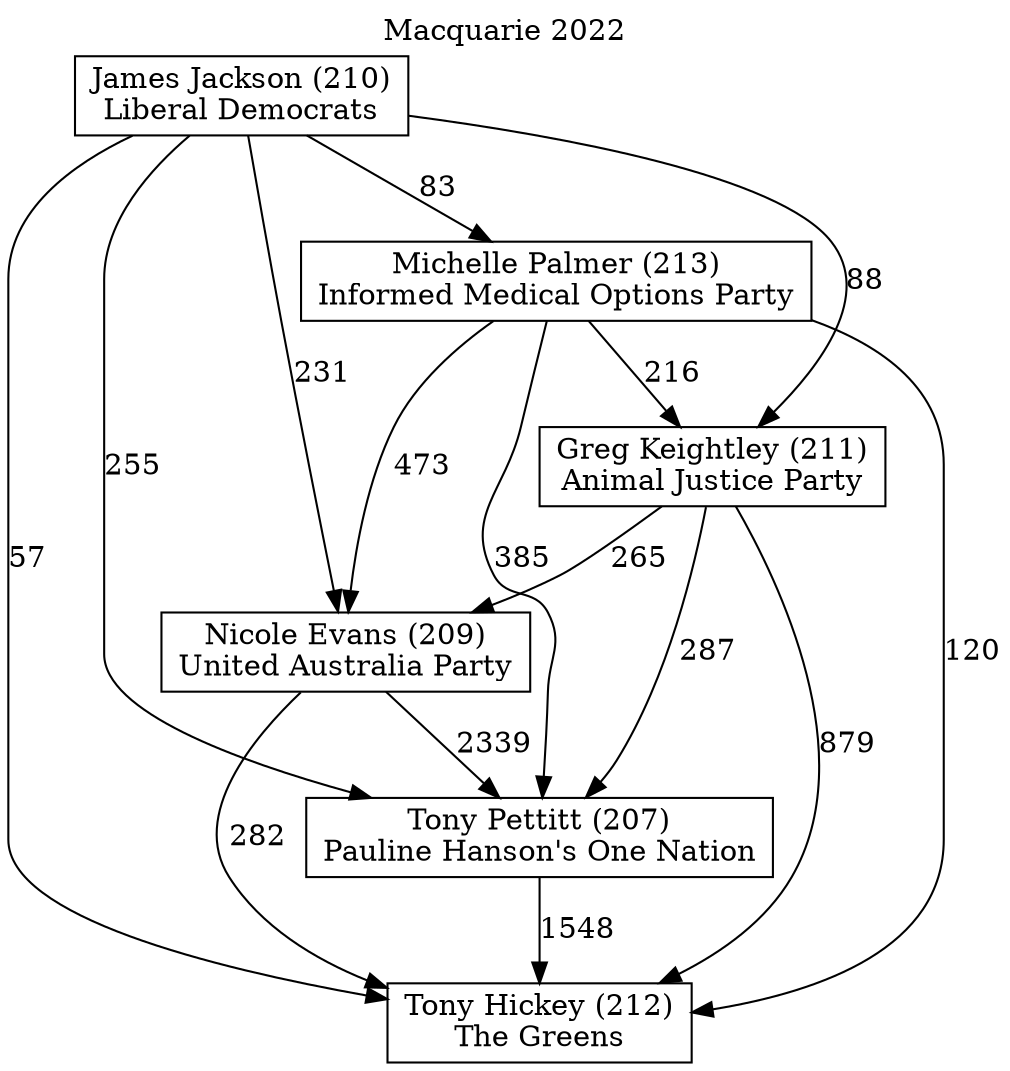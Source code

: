 // House preference flow
digraph "Tony Hickey (212)_Macquarie_2022" {
	graph [label="Macquarie 2022" labelloc=t]
	node [shape=box]
	"Tony Hickey (212)" [label="Tony Hickey (212)
The Greens"]
	"Tony Pettitt (207)" [label="Tony Pettitt (207)
Pauline Hanson's One Nation"]
	"Nicole Evans (209)" [label="Nicole Evans (209)
United Australia Party"]
	"Greg Keightley (211)" [label="Greg Keightley (211)
Animal Justice Party"]
	"Michelle Palmer (213)" [label="Michelle Palmer (213)
Informed Medical Options Party"]
	"James Jackson (210)" [label="James Jackson (210)
Liberal Democrats"]
	"Tony Hickey (212)" [label="Tony Hickey (212)
The Greens"]
	"Nicole Evans (209)" [label="Nicole Evans (209)
United Australia Party"]
	"Greg Keightley (211)" [label="Greg Keightley (211)
Animal Justice Party"]
	"Michelle Palmer (213)" [label="Michelle Palmer (213)
Informed Medical Options Party"]
	"James Jackson (210)" [label="James Jackson (210)
Liberal Democrats"]
	"Tony Hickey (212)" [label="Tony Hickey (212)
The Greens"]
	"Greg Keightley (211)" [label="Greg Keightley (211)
Animal Justice Party"]
	"Michelle Palmer (213)" [label="Michelle Palmer (213)
Informed Medical Options Party"]
	"James Jackson (210)" [label="James Jackson (210)
Liberal Democrats"]
	"Tony Hickey (212)" [label="Tony Hickey (212)
The Greens"]
	"Michelle Palmer (213)" [label="Michelle Palmer (213)
Informed Medical Options Party"]
	"James Jackson (210)" [label="James Jackson (210)
Liberal Democrats"]
	"Tony Hickey (212)" [label="Tony Hickey (212)
The Greens"]
	"James Jackson (210)" [label="James Jackson (210)
Liberal Democrats"]
	"James Jackson (210)" [label="James Jackson (210)
Liberal Democrats"]
	"Michelle Palmer (213)" [label="Michelle Palmer (213)
Informed Medical Options Party"]
	"James Jackson (210)" [label="James Jackson (210)
Liberal Democrats"]
	"James Jackson (210)" [label="James Jackson (210)
Liberal Democrats"]
	"Greg Keightley (211)" [label="Greg Keightley (211)
Animal Justice Party"]
	"Michelle Palmer (213)" [label="Michelle Palmer (213)
Informed Medical Options Party"]
	"James Jackson (210)" [label="James Jackson (210)
Liberal Democrats"]
	"Greg Keightley (211)" [label="Greg Keightley (211)
Animal Justice Party"]
	"James Jackson (210)" [label="James Jackson (210)
Liberal Democrats"]
	"James Jackson (210)" [label="James Jackson (210)
Liberal Democrats"]
	"Michelle Palmer (213)" [label="Michelle Palmer (213)
Informed Medical Options Party"]
	"James Jackson (210)" [label="James Jackson (210)
Liberal Democrats"]
	"James Jackson (210)" [label="James Jackson (210)
Liberal Democrats"]
	"Nicole Evans (209)" [label="Nicole Evans (209)
United Australia Party"]
	"Greg Keightley (211)" [label="Greg Keightley (211)
Animal Justice Party"]
	"Michelle Palmer (213)" [label="Michelle Palmer (213)
Informed Medical Options Party"]
	"James Jackson (210)" [label="James Jackson (210)
Liberal Democrats"]
	"Nicole Evans (209)" [label="Nicole Evans (209)
United Australia Party"]
	"Michelle Palmer (213)" [label="Michelle Palmer (213)
Informed Medical Options Party"]
	"James Jackson (210)" [label="James Jackson (210)
Liberal Democrats"]
	"Nicole Evans (209)" [label="Nicole Evans (209)
United Australia Party"]
	"James Jackson (210)" [label="James Jackson (210)
Liberal Democrats"]
	"James Jackson (210)" [label="James Jackson (210)
Liberal Democrats"]
	"Michelle Palmer (213)" [label="Michelle Palmer (213)
Informed Medical Options Party"]
	"James Jackson (210)" [label="James Jackson (210)
Liberal Democrats"]
	"James Jackson (210)" [label="James Jackson (210)
Liberal Democrats"]
	"Greg Keightley (211)" [label="Greg Keightley (211)
Animal Justice Party"]
	"Michelle Palmer (213)" [label="Michelle Palmer (213)
Informed Medical Options Party"]
	"James Jackson (210)" [label="James Jackson (210)
Liberal Democrats"]
	"Greg Keightley (211)" [label="Greg Keightley (211)
Animal Justice Party"]
	"James Jackson (210)" [label="James Jackson (210)
Liberal Democrats"]
	"James Jackson (210)" [label="James Jackson (210)
Liberal Democrats"]
	"Michelle Palmer (213)" [label="Michelle Palmer (213)
Informed Medical Options Party"]
	"James Jackson (210)" [label="James Jackson (210)
Liberal Democrats"]
	"James Jackson (210)" [label="James Jackson (210)
Liberal Democrats"]
	"Tony Pettitt (207)" [label="Tony Pettitt (207)
Pauline Hanson's One Nation"]
	"Nicole Evans (209)" [label="Nicole Evans (209)
United Australia Party"]
	"Greg Keightley (211)" [label="Greg Keightley (211)
Animal Justice Party"]
	"Michelle Palmer (213)" [label="Michelle Palmer (213)
Informed Medical Options Party"]
	"James Jackson (210)" [label="James Jackson (210)
Liberal Democrats"]
	"Tony Pettitt (207)" [label="Tony Pettitt (207)
Pauline Hanson's One Nation"]
	"Greg Keightley (211)" [label="Greg Keightley (211)
Animal Justice Party"]
	"Michelle Palmer (213)" [label="Michelle Palmer (213)
Informed Medical Options Party"]
	"James Jackson (210)" [label="James Jackson (210)
Liberal Democrats"]
	"Tony Pettitt (207)" [label="Tony Pettitt (207)
Pauline Hanson's One Nation"]
	"Michelle Palmer (213)" [label="Michelle Palmer (213)
Informed Medical Options Party"]
	"James Jackson (210)" [label="James Jackson (210)
Liberal Democrats"]
	"Tony Pettitt (207)" [label="Tony Pettitt (207)
Pauline Hanson's One Nation"]
	"James Jackson (210)" [label="James Jackson (210)
Liberal Democrats"]
	"James Jackson (210)" [label="James Jackson (210)
Liberal Democrats"]
	"Michelle Palmer (213)" [label="Michelle Palmer (213)
Informed Medical Options Party"]
	"James Jackson (210)" [label="James Jackson (210)
Liberal Democrats"]
	"James Jackson (210)" [label="James Jackson (210)
Liberal Democrats"]
	"Greg Keightley (211)" [label="Greg Keightley (211)
Animal Justice Party"]
	"Michelle Palmer (213)" [label="Michelle Palmer (213)
Informed Medical Options Party"]
	"James Jackson (210)" [label="James Jackson (210)
Liberal Democrats"]
	"Greg Keightley (211)" [label="Greg Keightley (211)
Animal Justice Party"]
	"James Jackson (210)" [label="James Jackson (210)
Liberal Democrats"]
	"James Jackson (210)" [label="James Jackson (210)
Liberal Democrats"]
	"Michelle Palmer (213)" [label="Michelle Palmer (213)
Informed Medical Options Party"]
	"James Jackson (210)" [label="James Jackson (210)
Liberal Democrats"]
	"James Jackson (210)" [label="James Jackson (210)
Liberal Democrats"]
	"Nicole Evans (209)" [label="Nicole Evans (209)
United Australia Party"]
	"Greg Keightley (211)" [label="Greg Keightley (211)
Animal Justice Party"]
	"Michelle Palmer (213)" [label="Michelle Palmer (213)
Informed Medical Options Party"]
	"James Jackson (210)" [label="James Jackson (210)
Liberal Democrats"]
	"Nicole Evans (209)" [label="Nicole Evans (209)
United Australia Party"]
	"Michelle Palmer (213)" [label="Michelle Palmer (213)
Informed Medical Options Party"]
	"James Jackson (210)" [label="James Jackson (210)
Liberal Democrats"]
	"Nicole Evans (209)" [label="Nicole Evans (209)
United Australia Party"]
	"James Jackson (210)" [label="James Jackson (210)
Liberal Democrats"]
	"James Jackson (210)" [label="James Jackson (210)
Liberal Democrats"]
	"Michelle Palmer (213)" [label="Michelle Palmer (213)
Informed Medical Options Party"]
	"James Jackson (210)" [label="James Jackson (210)
Liberal Democrats"]
	"James Jackson (210)" [label="James Jackson (210)
Liberal Democrats"]
	"Greg Keightley (211)" [label="Greg Keightley (211)
Animal Justice Party"]
	"Michelle Palmer (213)" [label="Michelle Palmer (213)
Informed Medical Options Party"]
	"James Jackson (210)" [label="James Jackson (210)
Liberal Democrats"]
	"Greg Keightley (211)" [label="Greg Keightley (211)
Animal Justice Party"]
	"James Jackson (210)" [label="James Jackson (210)
Liberal Democrats"]
	"James Jackson (210)" [label="James Jackson (210)
Liberal Democrats"]
	"Michelle Palmer (213)" [label="Michelle Palmer (213)
Informed Medical Options Party"]
	"James Jackson (210)" [label="James Jackson (210)
Liberal Democrats"]
	"James Jackson (210)" [label="James Jackson (210)
Liberal Democrats"]
	"Tony Pettitt (207)" -> "Tony Hickey (212)" [label=1548]
	"Nicole Evans (209)" -> "Tony Pettitt (207)" [label=2339]
	"Greg Keightley (211)" -> "Nicole Evans (209)" [label=265]
	"Michelle Palmer (213)" -> "Greg Keightley (211)" [label=216]
	"James Jackson (210)" -> "Michelle Palmer (213)" [label=83]
	"Nicole Evans (209)" -> "Tony Hickey (212)" [label=282]
	"Greg Keightley (211)" -> "Tony Hickey (212)" [label=879]
	"Michelle Palmer (213)" -> "Tony Hickey (212)" [label=120]
	"James Jackson (210)" -> "Tony Hickey (212)" [label=57]
	"James Jackson (210)" -> "Greg Keightley (211)" [label=88]
	"Michelle Palmer (213)" -> "Nicole Evans (209)" [label=473]
	"James Jackson (210)" -> "Nicole Evans (209)" [label=231]
	"Greg Keightley (211)" -> "Tony Pettitt (207)" [label=287]
	"Michelle Palmer (213)" -> "Tony Pettitt (207)" [label=385]
	"James Jackson (210)" -> "Tony Pettitt (207)" [label=255]
}
